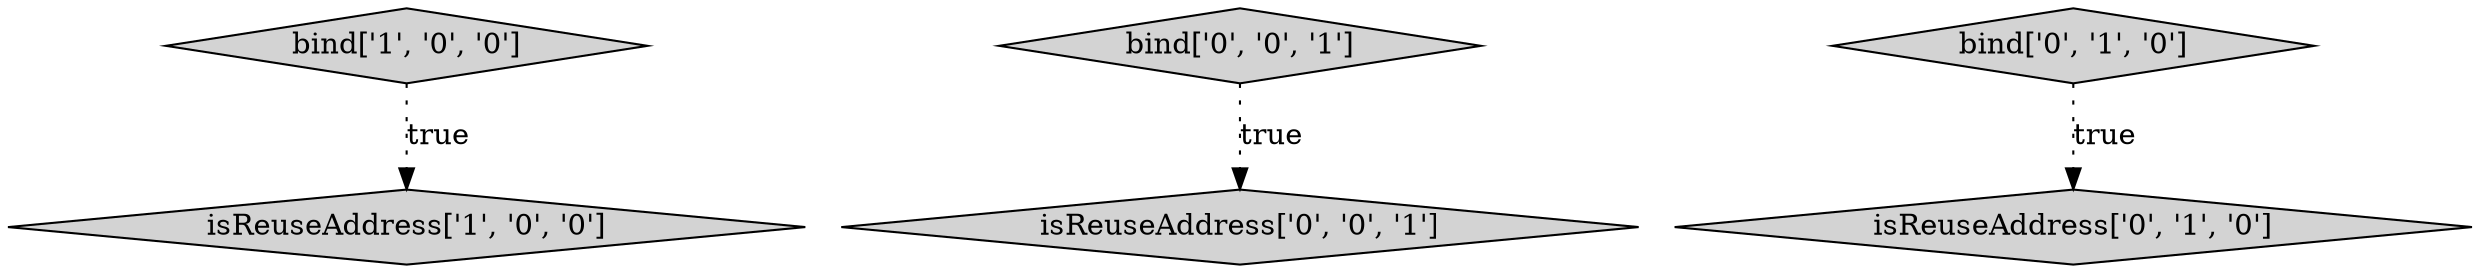digraph {
0 [style = filled, label = "bind['1', '0', '0']", fillcolor = lightgray, shape = diamond image = "AAA0AAABBB1BBB"];
1 [style = filled, label = "isReuseAddress['1', '0', '0']", fillcolor = lightgray, shape = diamond image = "AAA0AAABBB1BBB"];
4 [style = filled, label = "bind['0', '0', '1']", fillcolor = lightgray, shape = diamond image = "AAA0AAABBB3BBB"];
5 [style = filled, label = "isReuseAddress['0', '0', '1']", fillcolor = lightgray, shape = diamond image = "AAA0AAABBB3BBB"];
3 [style = filled, label = "bind['0', '1', '0']", fillcolor = lightgray, shape = diamond image = "AAA0AAABBB2BBB"];
2 [style = filled, label = "isReuseAddress['0', '1', '0']", fillcolor = lightgray, shape = diamond image = "AAA0AAABBB2BBB"];
4->5 [style = dotted, label="true"];
0->1 [style = dotted, label="true"];
3->2 [style = dotted, label="true"];
}
